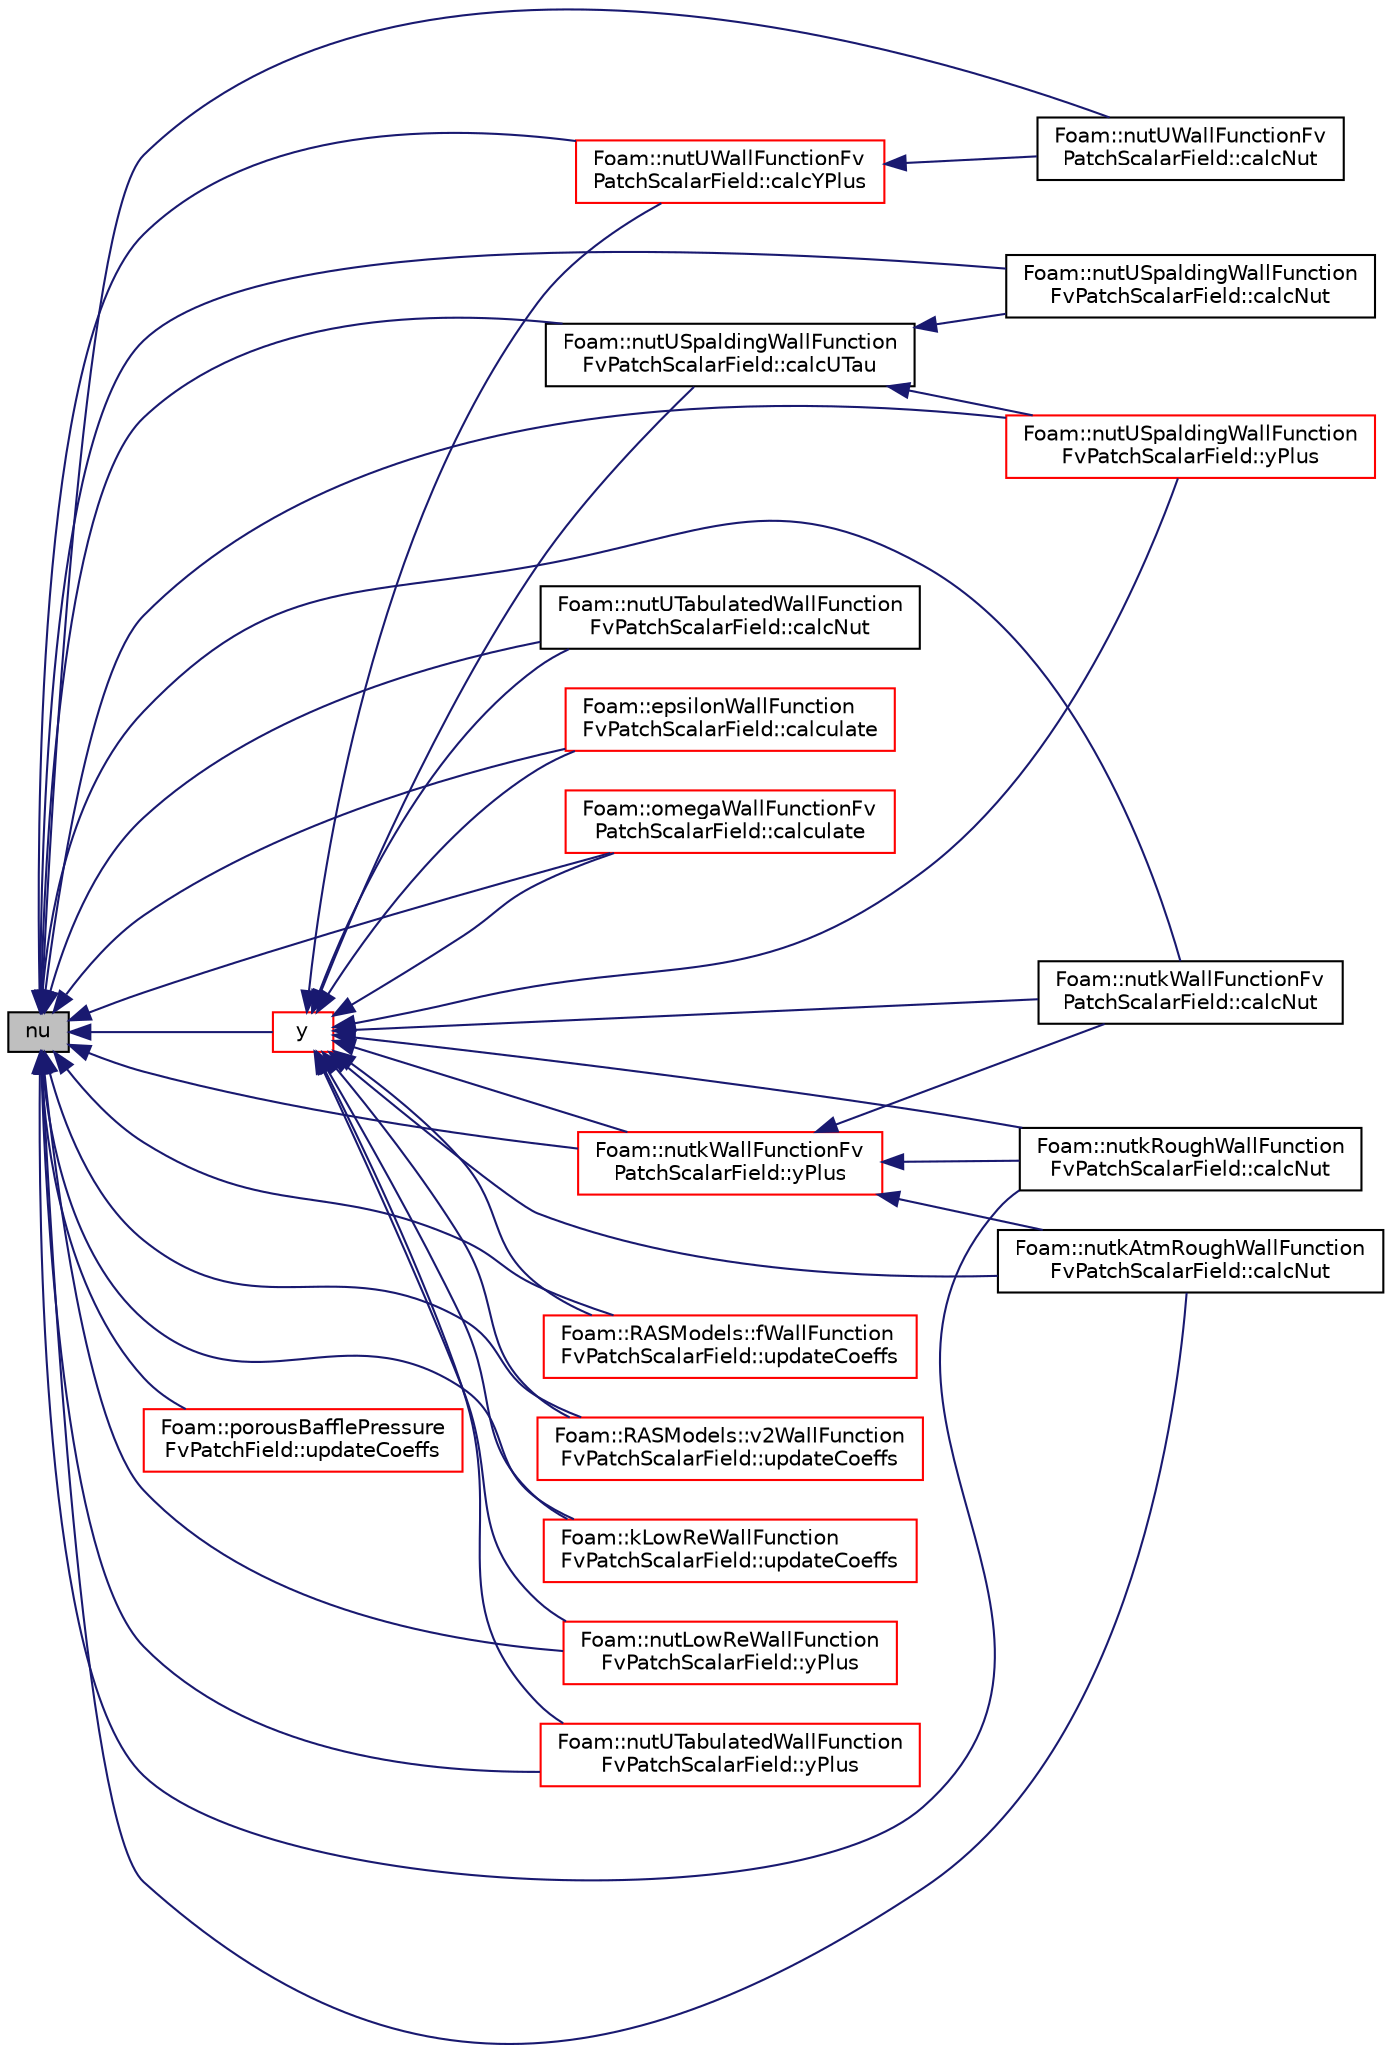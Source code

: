 digraph "nu"
{
  bgcolor="transparent";
  edge [fontname="Helvetica",fontsize="10",labelfontname="Helvetica",labelfontsize="10"];
  node [fontname="Helvetica",fontsize="10",shape=record];
  rankdir="LR";
  Node239 [label="nu",height=0.2,width=0.4,color="black", fillcolor="grey75", style="filled", fontcolor="black"];
  Node239 -> Node240 [dir="back",color="midnightblue",fontsize="10",style="solid",fontname="Helvetica"];
  Node240 [label="Foam::nutkWallFunctionFv\lPatchScalarField::calcNut",height=0.2,width=0.4,color="black",URL="$a32153.html#a770ef88c60cd370e9d4eacc46f774f07",tooltip="Calculate the turbulence viscosity. "];
  Node239 -> Node241 [dir="back",color="midnightblue",fontsize="10",style="solid",fontname="Helvetica"];
  Node241 [label="Foam::nutUWallFunctionFv\lPatchScalarField::calcNut",height=0.2,width=0.4,color="black",URL="$a32173.html#a770ef88c60cd370e9d4eacc46f774f07",tooltip="Calculate the turbulence viscosity. "];
  Node239 -> Node242 [dir="back",color="midnightblue",fontsize="10",style="solid",fontname="Helvetica"];
  Node242 [label="Foam::nutUSpaldingWallFunction\lFvPatchScalarField::calcNut",height=0.2,width=0.4,color="black",URL="$a32165.html#a770ef88c60cd370e9d4eacc46f774f07",tooltip="Calculate the turbulence viscosity. "];
  Node239 -> Node243 [dir="back",color="midnightblue",fontsize="10",style="solid",fontname="Helvetica"];
  Node243 [label="Foam::nutUTabulatedWallFunction\lFvPatchScalarField::calcNut",height=0.2,width=0.4,color="black",URL="$a32169.html#a770ef88c60cd370e9d4eacc46f774f07",tooltip="Calculate the turbulence viscosity. "];
  Node239 -> Node244 [dir="back",color="midnightblue",fontsize="10",style="solid",fontname="Helvetica"];
  Node244 [label="Foam::nutkRoughWallFunction\lFvPatchScalarField::calcNut",height=0.2,width=0.4,color="black",URL="$a32149.html#a770ef88c60cd370e9d4eacc46f774f07",tooltip="Calculate the turbulence viscosity. "];
  Node239 -> Node245 [dir="back",color="midnightblue",fontsize="10",style="solid",fontname="Helvetica"];
  Node245 [label="Foam::nutkAtmRoughWallFunction\lFvPatchScalarField::calcNut",height=0.2,width=0.4,color="black",URL="$a32145.html#a770ef88c60cd370e9d4eacc46f774f07",tooltip="Calculate the turbulence viscosity. "];
  Node239 -> Node246 [dir="back",color="midnightblue",fontsize="10",style="solid",fontname="Helvetica"];
  Node246 [label="Foam::epsilonWallFunction\lFvPatchScalarField::calculate",height=0.2,width=0.4,color="red",URL="$a32129.html#a9b10d949afa36a0fe772c66e94719865",tooltip="Calculate the epsilon and G. "];
  Node239 -> Node257 [dir="back",color="midnightblue",fontsize="10",style="solid",fontname="Helvetica"];
  Node257 [label="Foam::omegaWallFunctionFv\lPatchScalarField::calculate",height=0.2,width=0.4,color="red",URL="$a32181.html#a198ab1edcd6a58e1f422febaac58dacc",tooltip="Calculate the omega and G. "];
  Node239 -> Node268 [dir="back",color="midnightblue",fontsize="10",style="solid",fontname="Helvetica"];
  Node268 [label="Foam::nutUSpaldingWallFunction\lFvPatchScalarField::calcUTau",height=0.2,width=0.4,color="black",URL="$a32165.html#a24807ec3405a761fb6380573614a3040",tooltip="Calculate the friction velocity. "];
  Node268 -> Node242 [dir="back",color="midnightblue",fontsize="10",style="solid",fontname="Helvetica"];
  Node268 -> Node269 [dir="back",color="midnightblue",fontsize="10",style="solid",fontname="Helvetica"];
  Node269 [label="Foam::nutUSpaldingWallFunction\lFvPatchScalarField::yPlus",height=0.2,width=0.4,color="red",URL="$a32165.html#a0de83d05eb8aabc5f8cf747584ef03c3",tooltip="Calculate and return the yPlus at the boundary. "];
  Node239 -> Node271 [dir="back",color="midnightblue",fontsize="10",style="solid",fontname="Helvetica"];
  Node271 [label="Foam::nutUWallFunctionFv\lPatchScalarField::calcYPlus",height=0.2,width=0.4,color="red",URL="$a32173.html#ad8e694d783badd5959d78884358ffb9f",tooltip="Calculate yPLus. "];
  Node271 -> Node241 [dir="back",color="midnightblue",fontsize="10",style="solid",fontname="Helvetica"];
  Node239 -> Node274 [dir="back",color="midnightblue",fontsize="10",style="solid",fontname="Helvetica"];
  Node274 [label="Foam::RASModels::fWallFunction\lFvPatchScalarField::updateCoeffs",height=0.2,width=0.4,color="red",URL="$a32133.html#a7e24eafac629d3733181cd942d4c902f",tooltip="Update the coefficients associated with the patch field. "];
  Node239 -> Node276 [dir="back",color="midnightblue",fontsize="10",style="solid",fontname="Helvetica"];
  Node276 [label="Foam::RASModels::v2WallFunction\lFvPatchScalarField::updateCoeffs",height=0.2,width=0.4,color="red",URL="$a32185.html#a7e24eafac629d3733181cd942d4c902f",tooltip="Update the coefficients associated with the patch field. "];
  Node239 -> Node278 [dir="back",color="midnightblue",fontsize="10",style="solid",fontname="Helvetica"];
  Node278 [label="Foam::kLowReWallFunction\lFvPatchScalarField::updateCoeffs",height=0.2,width=0.4,color="red",URL="$a32137.html#a7e24eafac629d3733181cd942d4c902f",tooltip="Update the coefficients associated with the patch field. "];
  Node239 -> Node280 [dir="back",color="midnightblue",fontsize="10",style="solid",fontname="Helvetica"];
  Node280 [label="Foam::porousBafflePressure\lFvPatchField::updateCoeffs",height=0.2,width=0.4,color="red",URL="$a32125.html#a7e24eafac629d3733181cd942d4c902f",tooltip="Update the coefficients associated with the patch field. "];
  Node239 -> Node282 [dir="back",color="midnightblue",fontsize="10",style="solid",fontname="Helvetica"];
  Node282 [label="y",height=0.2,width=0.4,color="red",URL="$a32397.html#a152c527a6b3137685b03893a7a3a73eb",tooltip="Return the near wall distances. "];
  Node282 -> Node240 [dir="back",color="midnightblue",fontsize="10",style="solid",fontname="Helvetica"];
  Node282 -> Node243 [dir="back",color="midnightblue",fontsize="10",style="solid",fontname="Helvetica"];
  Node282 -> Node244 [dir="back",color="midnightblue",fontsize="10",style="solid",fontname="Helvetica"];
  Node282 -> Node245 [dir="back",color="midnightblue",fontsize="10",style="solid",fontname="Helvetica"];
  Node282 -> Node246 [dir="back",color="midnightblue",fontsize="10",style="solid",fontname="Helvetica"];
  Node282 -> Node257 [dir="back",color="midnightblue",fontsize="10",style="solid",fontname="Helvetica"];
  Node282 -> Node268 [dir="back",color="midnightblue",fontsize="10",style="solid",fontname="Helvetica"];
  Node282 -> Node271 [dir="back",color="midnightblue",fontsize="10",style="solid",fontname="Helvetica"];
  Node282 -> Node274 [dir="back",color="midnightblue",fontsize="10",style="solid",fontname="Helvetica"];
  Node282 -> Node276 [dir="back",color="midnightblue",fontsize="10",style="solid",fontname="Helvetica"];
  Node282 -> Node278 [dir="back",color="midnightblue",fontsize="10",style="solid",fontname="Helvetica"];
  Node282 -> Node285 [dir="back",color="midnightblue",fontsize="10",style="solid",fontname="Helvetica"];
  Node285 [label="Foam::nutkWallFunctionFv\lPatchScalarField::yPlus",height=0.2,width=0.4,color="red",URL="$a32153.html#a0de83d05eb8aabc5f8cf747584ef03c3",tooltip="Calculate and return the yPlus at the boundary. "];
  Node285 -> Node240 [dir="back",color="midnightblue",fontsize="10",style="solid",fontname="Helvetica"];
  Node285 -> Node244 [dir="back",color="midnightblue",fontsize="10",style="solid",fontname="Helvetica"];
  Node285 -> Node245 [dir="back",color="midnightblue",fontsize="10",style="solid",fontname="Helvetica"];
  Node282 -> Node287 [dir="back",color="midnightblue",fontsize="10",style="solid",fontname="Helvetica"];
  Node287 [label="Foam::nutLowReWallFunction\lFvPatchScalarField::yPlus",height=0.2,width=0.4,color="red",URL="$a32157.html#a0de83d05eb8aabc5f8cf747584ef03c3",tooltip="Calculate and return the yPlus at the boundary. "];
  Node282 -> Node269 [dir="back",color="midnightblue",fontsize="10",style="solid",fontname="Helvetica"];
  Node282 -> Node289 [dir="back",color="midnightblue",fontsize="10",style="solid",fontname="Helvetica"];
  Node289 [label="Foam::nutUTabulatedWallFunction\lFvPatchScalarField::yPlus",height=0.2,width=0.4,color="red",URL="$a32169.html#a0de83d05eb8aabc5f8cf747584ef03c3",tooltip="Calculate and return the yPlus at the boundary. "];
  Node239 -> Node287 [dir="back",color="midnightblue",fontsize="10",style="solid",fontname="Helvetica"];
  Node239 -> Node285 [dir="back",color="midnightblue",fontsize="10",style="solid",fontname="Helvetica"];
  Node239 -> Node269 [dir="back",color="midnightblue",fontsize="10",style="solid",fontname="Helvetica"];
  Node239 -> Node289 [dir="back",color="midnightblue",fontsize="10",style="solid",fontname="Helvetica"];
}
